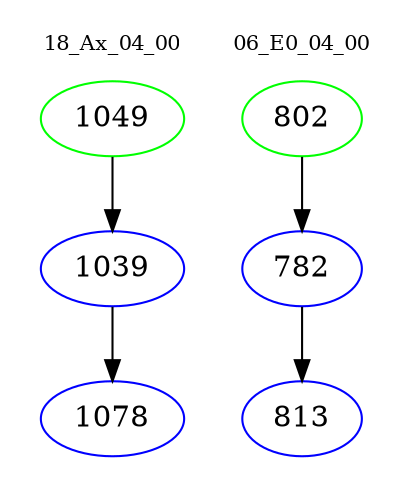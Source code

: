 digraph{
subgraph cluster_0 {
color = white
label = "18_Ax_04_00";
fontsize=10;
T0_1049 [label="1049", color="green"]
T0_1049 -> T0_1039 [color="black"]
T0_1039 [label="1039", color="blue"]
T0_1039 -> T0_1078 [color="black"]
T0_1078 [label="1078", color="blue"]
}
subgraph cluster_1 {
color = white
label = "06_E0_04_00";
fontsize=10;
T1_802 [label="802", color="green"]
T1_802 -> T1_782 [color="black"]
T1_782 [label="782", color="blue"]
T1_782 -> T1_813 [color="black"]
T1_813 [label="813", color="blue"]
}
}
